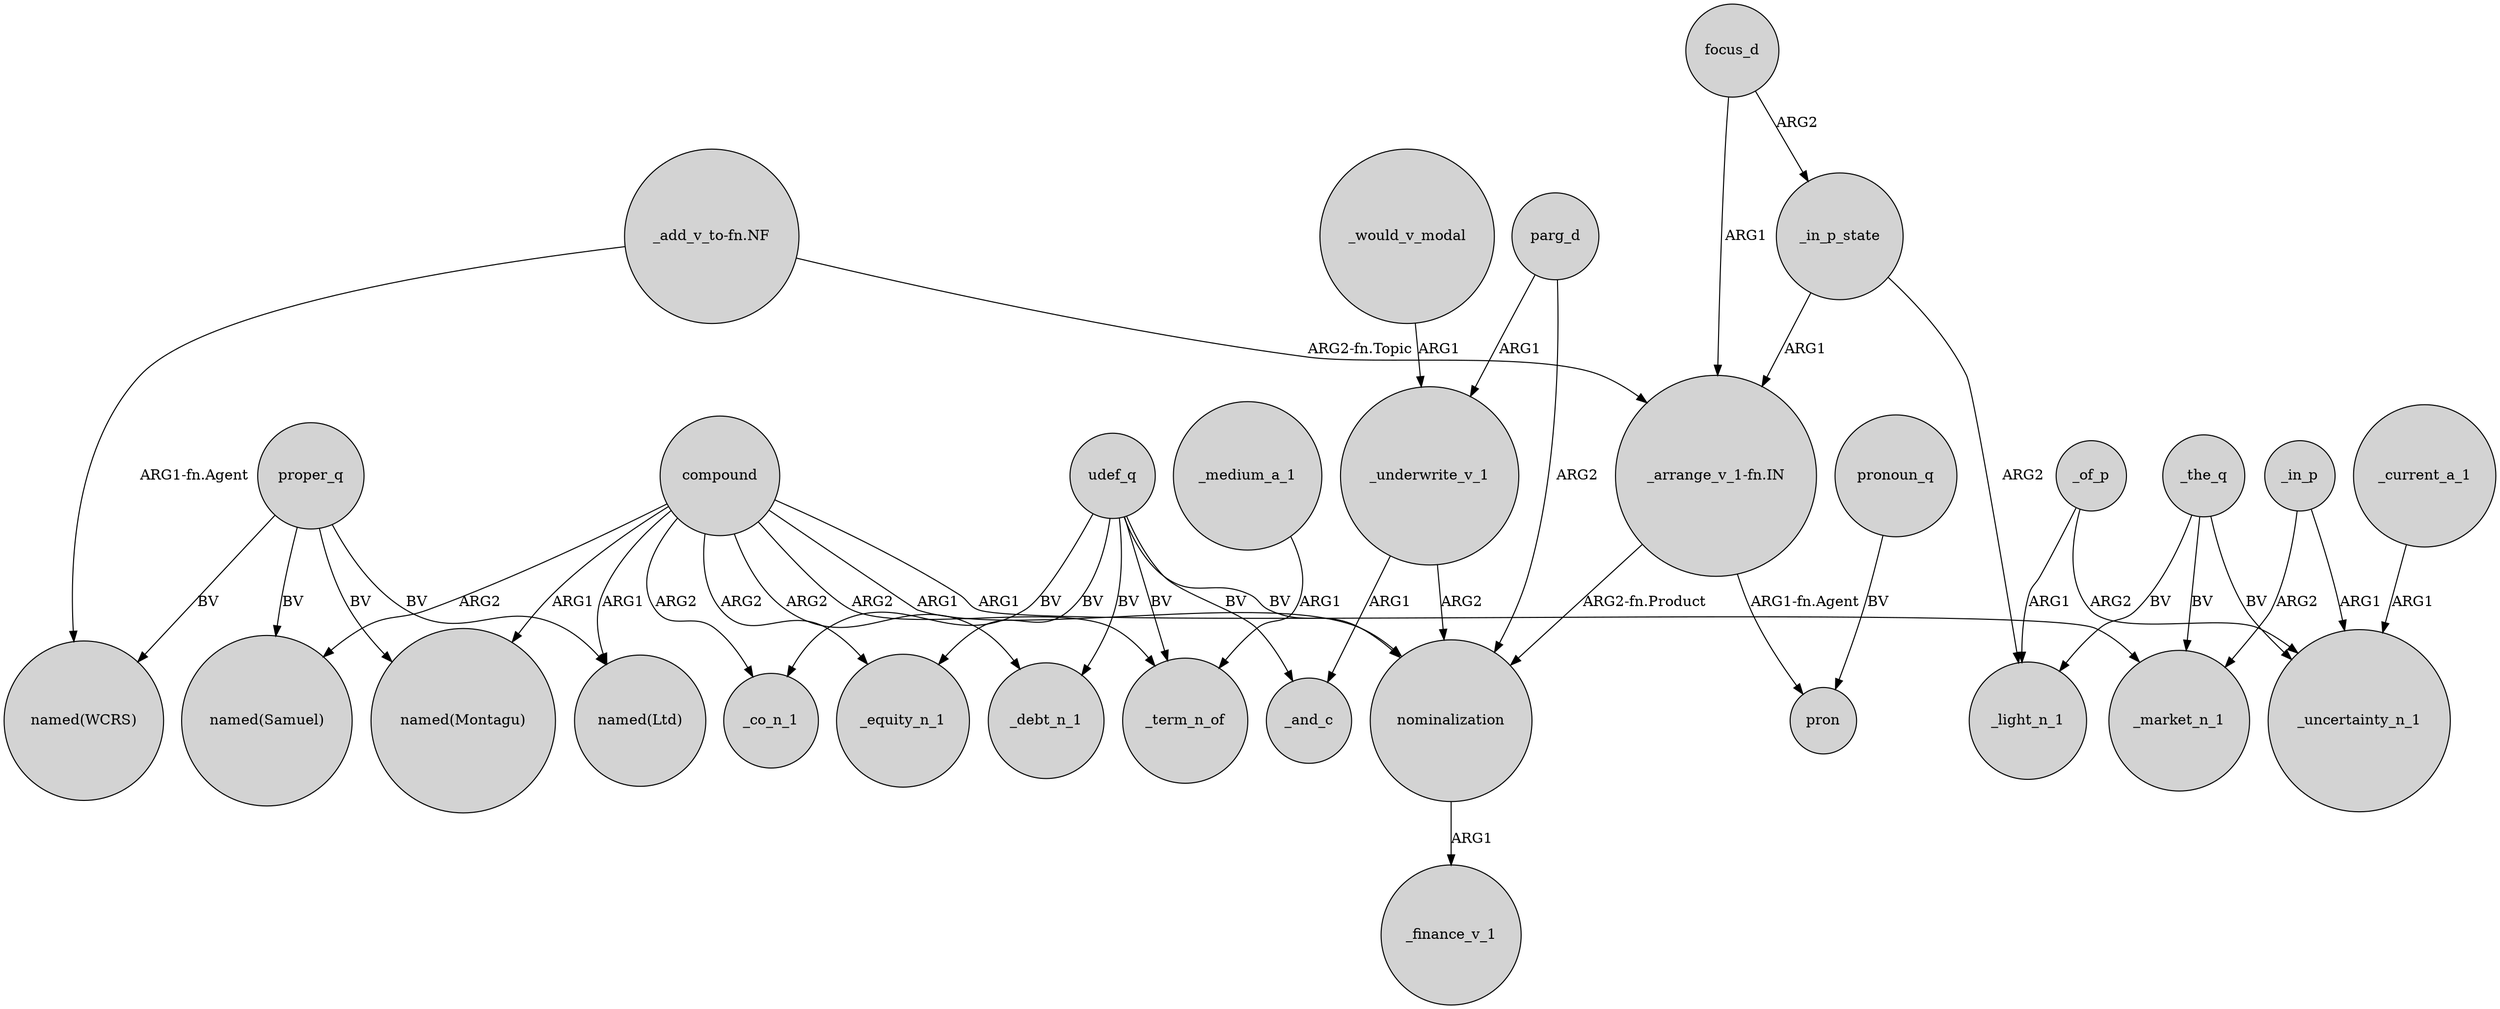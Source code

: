 digraph {
	node [shape=circle style=filled]
	compound -> "named(Ltd)" [label=ARG1]
	_of_p -> _uncertainty_n_1 [label=ARG2]
	"_arrange_v_1-fn.IN" -> nominalization [label="ARG2-fn.Product"]
	_the_q -> _uncertainty_n_1 [label=BV]
	compound -> _term_n_of [label=ARG2]
	_current_a_1 -> _uncertainty_n_1 [label=ARG1]
	udef_q -> _debt_n_1 [label=BV]
	proper_q -> "named(Ltd)" [label=BV]
	compound -> _debt_n_1 [label=ARG2]
	focus_d -> _in_p_state [label=ARG2]
	_would_v_modal -> _underwrite_v_1 [label=ARG1]
	compound -> _equity_n_1 [label=ARG2]
	nominalization -> _finance_v_1 [label=ARG1]
	compound -> "named(Samuel)" [label=ARG2]
	"_add_v_to-fn.NF" -> "_arrange_v_1-fn.IN" [label="ARG2-fn.Topic"]
	_underwrite_v_1 -> nominalization [label=ARG2]
	pronoun_q -> pron [label=BV]
	"_add_v_to-fn.NF" -> "named(WCRS)" [label="ARG1-fn.Agent"]
	udef_q -> _co_n_1 [label=BV]
	compound -> _co_n_1 [label=ARG2]
	_in_p_state -> "_arrange_v_1-fn.IN" [label=ARG1]
	parg_d -> nominalization [label=ARG2]
	udef_q -> _equity_n_1 [label=BV]
	udef_q -> _term_n_of [label=BV]
	_in_p -> _uncertainty_n_1 [label=ARG1]
	proper_q -> "named(WCRS)" [label=BV]
	_in_p_state -> _light_n_1 [label=ARG2]
	proper_q -> "named(Montagu)" [label=BV]
	"_arrange_v_1-fn.IN" -> pron [label="ARG1-fn.Agent"]
	_the_q -> _light_n_1 [label=BV]
	udef_q -> nominalization [label=BV]
	focus_d -> "_arrange_v_1-fn.IN" [label=ARG1]
	_in_p -> _market_n_1 [label=ARG2]
	_medium_a_1 -> _term_n_of [label=ARG1]
	proper_q -> "named(Samuel)" [label=BV]
	compound -> _market_n_1 [label=ARG1]
	_of_p -> _light_n_1 [label=ARG1]
	compound -> "named(Montagu)" [label=ARG1]
	_the_q -> _market_n_1 [label=BV]
	udef_q -> _and_c [label=BV]
	_underwrite_v_1 -> _and_c [label=ARG1]
	compound -> nominalization [label=ARG1]
	parg_d -> _underwrite_v_1 [label=ARG1]
}
